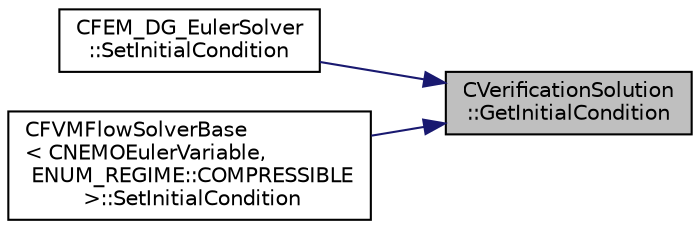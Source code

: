 digraph "CVerificationSolution::GetInitialCondition"
{
 // LATEX_PDF_SIZE
  edge [fontname="Helvetica",fontsize="10",labelfontname="Helvetica",labelfontsize="10"];
  node [fontname="Helvetica",fontsize="10",shape=record];
  rankdir="RL";
  Node1 [label="CVerificationSolution\l::GetInitialCondition",height=0.2,width=0.4,color="black", fillcolor="grey75", style="filled", fontcolor="black",tooltip="Get the exact solution at the current position and t = 0."];
  Node1 -> Node2 [dir="back",color="midnightblue",fontsize="10",style="solid",fontname="Helvetica"];
  Node2 [label="CFEM_DG_EulerSolver\l::SetInitialCondition",height=0.2,width=0.4,color="black", fillcolor="white", style="filled",URL="$classCFEM__DG__EulerSolver.html#af6de9ca1e74523753a17e37615adca57",tooltip="Set the initial condition for the Euler Equations."];
  Node1 -> Node3 [dir="back",color="midnightblue",fontsize="10",style="solid",fontname="Helvetica"];
  Node3 [label="CFVMFlowSolverBase\l\< CNEMOEulerVariable,\l ENUM_REGIME::COMPRESSIBLE\l \>::SetInitialCondition",height=0.2,width=0.4,color="black", fillcolor="white", style="filled",URL="$classCFVMFlowSolverBase.html#a2b738b8c8519ff3730c0e0a10d1d45e6",tooltip="Set the initial condition for the Euler Equations."];
}
